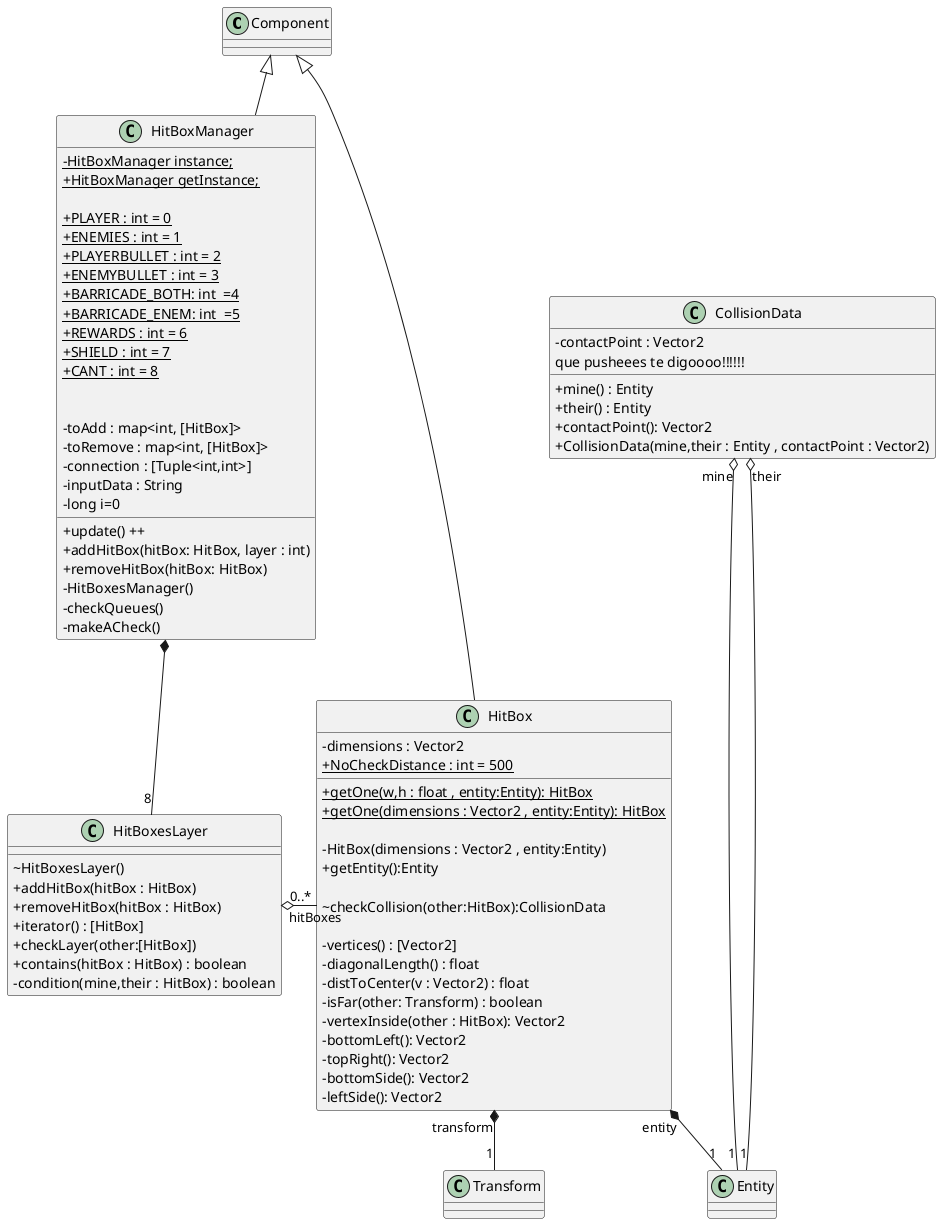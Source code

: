 @startuml
skinparam classAttributeIconSize 0

Component <|--- HitBox
HitBox "transform" *-- "1" Transform
HitBox "entity" *-- "1" Entity
class HitBox{
    - dimensions : Vector2
    +{static} NoCheckDistance : int = 500
    +{static} getOne(w,h : float , entity:Entity): HitBox
    +{static} getOne(dimensions : Vector2 , entity:Entity): HitBox

    -HitBox(dimensions : Vector2 , entity:Entity)
    +getEntity():Entity

    ~checkCollision(other:HitBox):CollisionData

    - vertices() : [Vector2]
    - diagonalLength() : float
    - distToCenter(v : Vector2) : float
    - isFar(other: Transform) : boolean
    - vertexInside(other : HitBox): Vector2
    - bottomLeft(): Vector2
    - topRight(): Vector2
    - bottomSide(): Vector2
    - leftSide(): Vector2

}

HitBoxesLayer "hitBoxes" o- "0..*" HitBox


class HitBoxesLayer{
    ~ HitBoxesLayer()
    + addHitBox(hitBox : HitBox)
    + removeHitBox(hitBox : HitBox)
    + iterator() : [HitBox]
    + checkLayer(other:[HitBox])
    + contains(hitBox : HitBox) : boolean
    - condition(mine,their : HitBox) : boolean
}

Component <|-- HitBoxManager

HitBoxManager *-- "8" HitBoxesLayer

class HitBoxManager{
    - {static} HitBoxManager instance;
    + {static} HitBoxManager getInstance;

    + {static} PLAYER : int = 0
    + {static} ENEMIES : int = 1
    + {static} PLAYERBULLET : int = 2
    + {static} ENEMYBULLET : int = 3
    + {static} BARRICADE_BOTH: int  =4
    + {static} BARRICADE_ENEM: int  =5
    + {static} REWARDS : int = 6
    + {static} SHIELD : int = 7
    + {static} CANT : int = 8

    + update() ++
    + addHitBox(hitBox: HitBox, layer : int)
    + removeHitBox(hitBox: HitBox)

    - toAdd : map<int, [HitBox]>
    - toRemove : map<int, [HitBox]>
    - connection : [Tuple<int,int>]
    - inputData : String
    - long i=0
    - HitBoxesManager()
    - checkQueues()
    - makeACheck()

}

CollisionData "mine" o--- "1" Entity
CollisionData "their" o--- "1" Entity

class CollisionData{
    - contactPoint : Vector2
    + mine() : Entity
    + their() : Entity
    + contactPoint(): Vector2
    + CollisionData(mine,their : Entity , contactPoint : Vector2)
    que pusheees te digoooo!!!!!!
}

@enduml